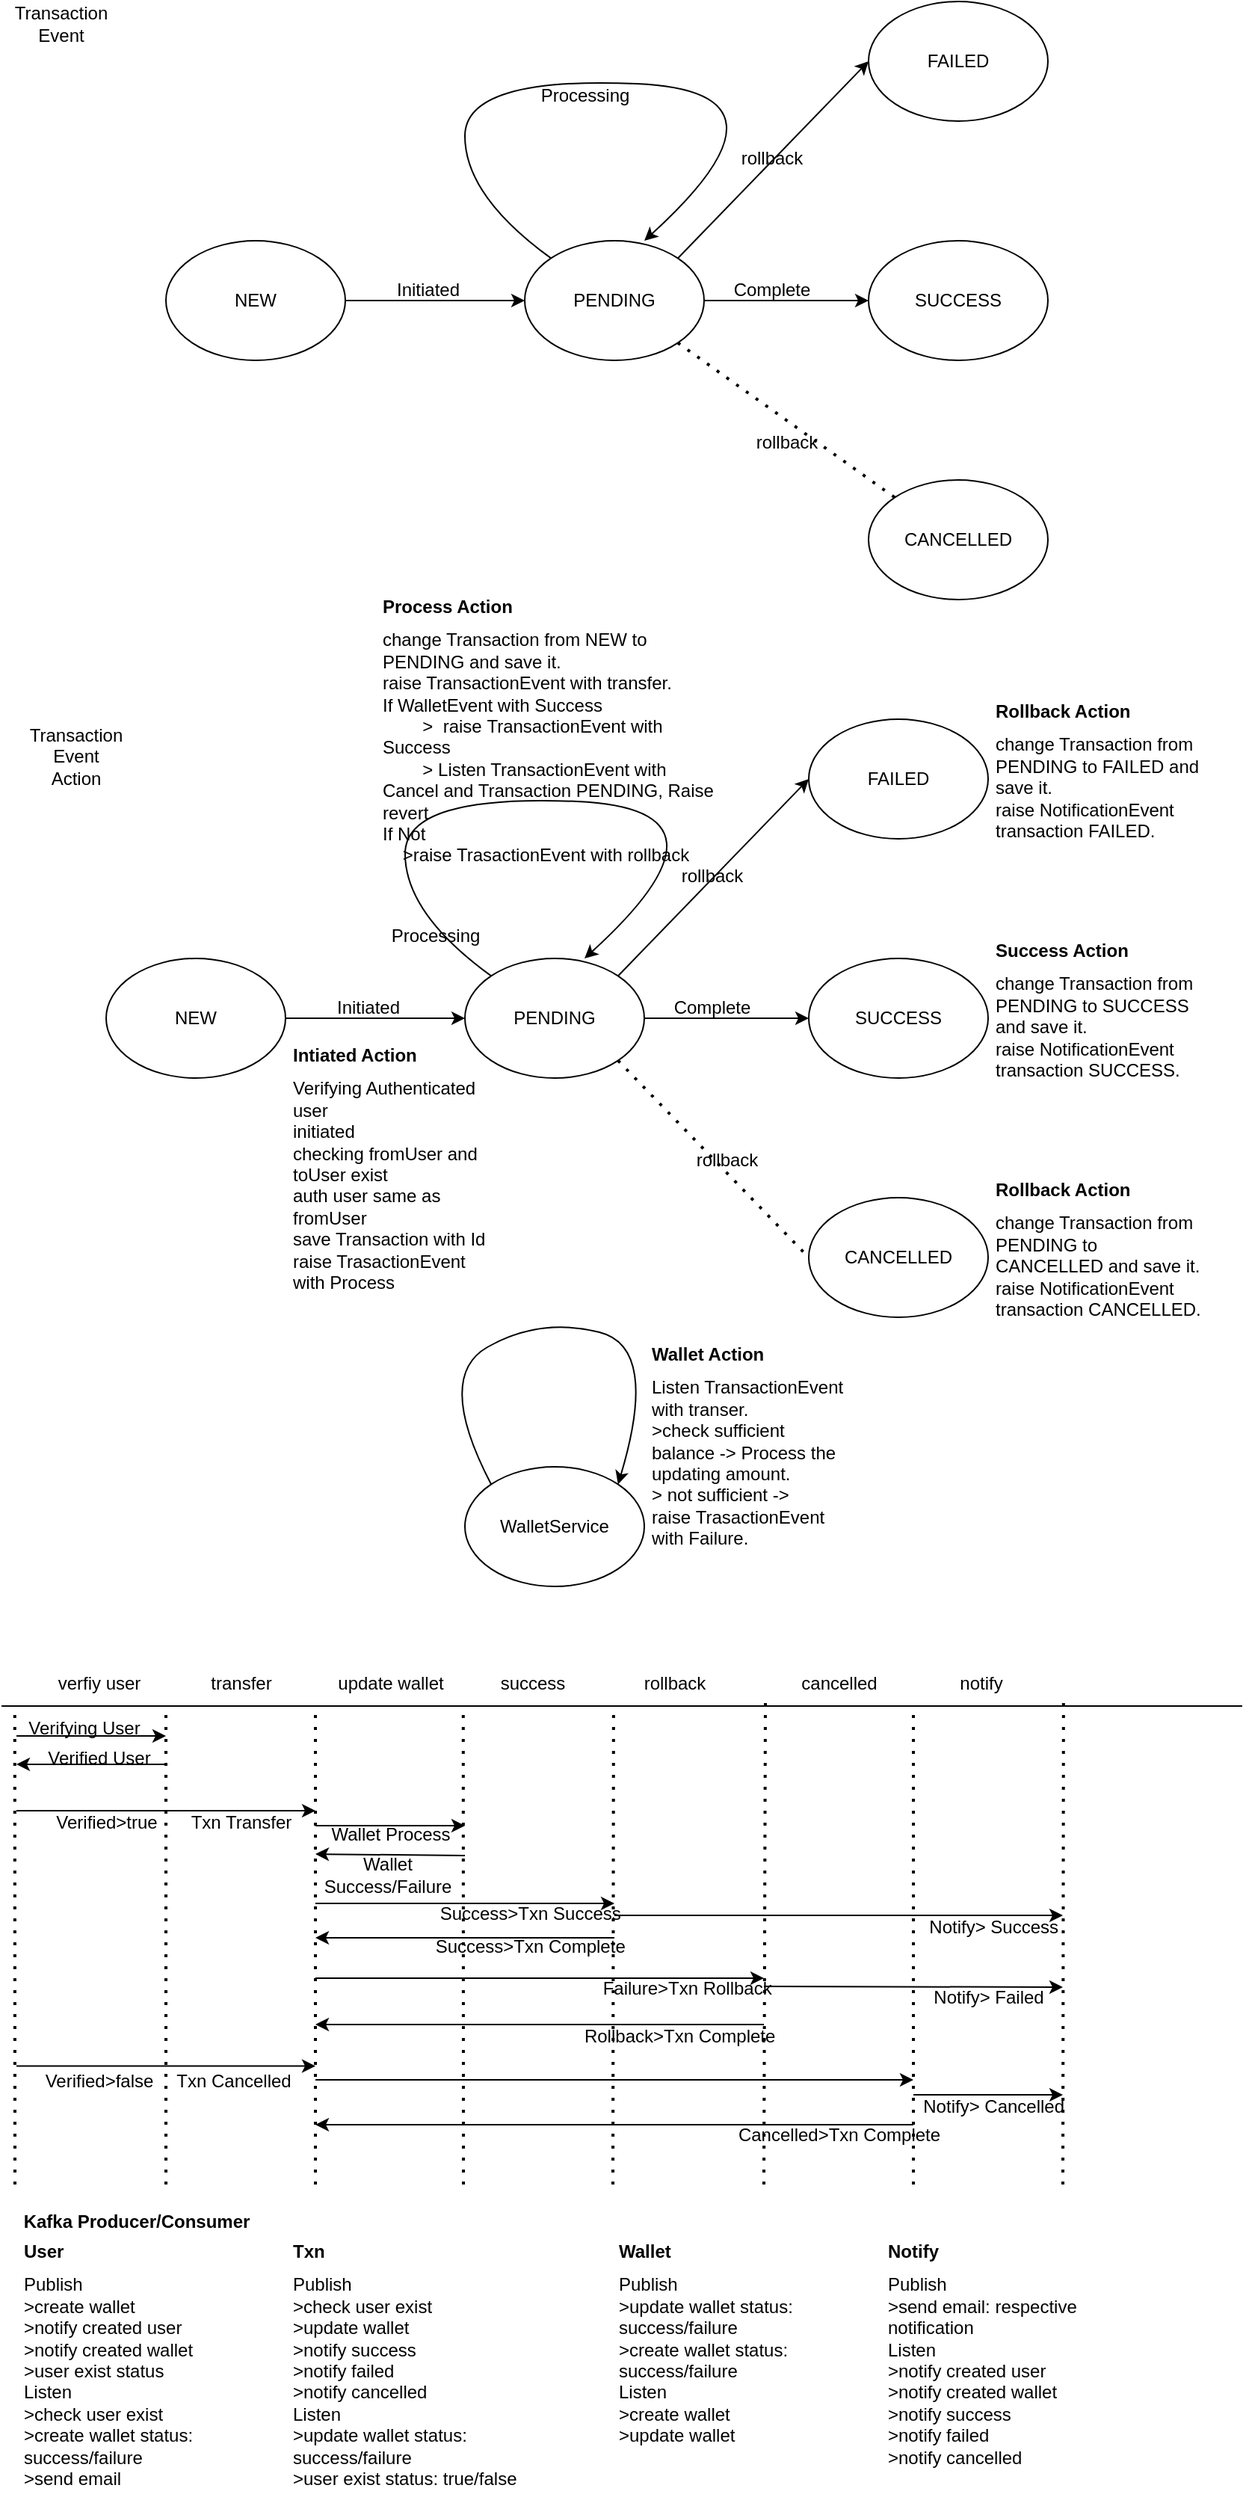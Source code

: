 <mxfile version="21.7.1" type="device">
  <diagram name="Page-1" id="Cvlc8NQGZsBmAlX8Su6M">
    <mxGraphModel dx="993" dy="540" grid="1" gridSize="10" guides="1" tooltips="1" connect="1" arrows="1" fold="1" page="1" pageScale="1" pageWidth="850" pageHeight="1100" math="0" shadow="0">
      <root>
        <mxCell id="0" />
        <mxCell id="1" parent="0" />
        <mxCell id="YXdTX77VMhVec7Iuwk8Y-1" value="NEW" style="ellipse;whiteSpace=wrap;html=1;" vertex="1" parent="1">
          <mxGeometry x="120" y="180" width="120" height="80" as="geometry" />
        </mxCell>
        <mxCell id="YXdTX77VMhVec7Iuwk8Y-2" value="FAILED" style="ellipse;whiteSpace=wrap;html=1;" vertex="1" parent="1">
          <mxGeometry x="590" y="20" width="120" height="80" as="geometry" />
        </mxCell>
        <mxCell id="YXdTX77VMhVec7Iuwk8Y-3" value="SUCCESS" style="ellipse;whiteSpace=wrap;html=1;" vertex="1" parent="1">
          <mxGeometry x="590" y="180" width="120" height="80" as="geometry" />
        </mxCell>
        <mxCell id="YXdTX77VMhVec7Iuwk8Y-4" value="CANCELLED" style="ellipse;whiteSpace=wrap;html=1;" vertex="1" parent="1">
          <mxGeometry x="590" y="340" width="120" height="80" as="geometry" />
        </mxCell>
        <mxCell id="YXdTX77VMhVec7Iuwk8Y-9" style="edgeStyle=orthogonalEdgeStyle;rounded=0;orthogonalLoop=1;jettySize=auto;html=1;exitX=1;exitY=0.5;exitDx=0;exitDy=0;entryX=0;entryY=0.5;entryDx=0;entryDy=0;" edge="1" parent="1" source="YXdTX77VMhVec7Iuwk8Y-6" target="YXdTX77VMhVec7Iuwk8Y-3">
          <mxGeometry relative="1" as="geometry" />
        </mxCell>
        <mxCell id="YXdTX77VMhVec7Iuwk8Y-6" value="PENDING" style="ellipse;whiteSpace=wrap;html=1;" vertex="1" parent="1">
          <mxGeometry x="360" y="180" width="120" height="80" as="geometry" />
        </mxCell>
        <mxCell id="YXdTX77VMhVec7Iuwk8Y-7" value="" style="endArrow=classic;html=1;rounded=0;exitX=1;exitY=0.5;exitDx=0;exitDy=0;entryX=0;entryY=0.5;entryDx=0;entryDy=0;" edge="1" parent="1" source="YXdTX77VMhVec7Iuwk8Y-1" target="YXdTX77VMhVec7Iuwk8Y-6">
          <mxGeometry width="50" height="50" relative="1" as="geometry">
            <mxPoint x="390" y="270" as="sourcePoint" />
            <mxPoint x="440" y="220" as="targetPoint" />
          </mxGeometry>
        </mxCell>
        <mxCell id="YXdTX77VMhVec7Iuwk8Y-8" value="Initiated" style="text;html=1;align=center;verticalAlign=middle;resizable=0;points=[];autosize=1;strokeColor=none;fillColor=none;" vertex="1" parent="1">
          <mxGeometry x="260" y="198" width="70" height="30" as="geometry" />
        </mxCell>
        <mxCell id="YXdTX77VMhVec7Iuwk8Y-10" value="Complete" style="text;html=1;align=center;verticalAlign=middle;resizable=0;points=[];autosize=1;strokeColor=none;fillColor=none;" vertex="1" parent="1">
          <mxGeometry x="490" y="198" width="70" height="30" as="geometry" />
        </mxCell>
        <mxCell id="YXdTX77VMhVec7Iuwk8Y-12" value="" style="endArrow=classic;html=1;rounded=0;entryX=0;entryY=0.5;entryDx=0;entryDy=0;exitX=1;exitY=0;exitDx=0;exitDy=0;" edge="1" parent="1" source="YXdTX77VMhVec7Iuwk8Y-6" target="YXdTX77VMhVec7Iuwk8Y-2">
          <mxGeometry width="50" height="50" relative="1" as="geometry">
            <mxPoint x="390" y="270" as="sourcePoint" />
            <mxPoint x="440" y="220" as="targetPoint" />
          </mxGeometry>
        </mxCell>
        <mxCell id="YXdTX77VMhVec7Iuwk8Y-14" value="rollback" style="text;html=1;align=center;verticalAlign=middle;resizable=0;points=[];autosize=1;strokeColor=none;fillColor=none;" vertex="1" parent="1">
          <mxGeometry x="495" y="110" width="60" height="30" as="geometry" />
        </mxCell>
        <mxCell id="YXdTX77VMhVec7Iuwk8Y-15" value="rollback" style="text;html=1;align=center;verticalAlign=middle;resizable=0;points=[];autosize=1;strokeColor=none;fillColor=none;" vertex="1" parent="1">
          <mxGeometry x="505" y="300" width="60" height="30" as="geometry" />
        </mxCell>
        <mxCell id="YXdTX77VMhVec7Iuwk8Y-18" value="" style="curved=1;endArrow=classic;html=1;rounded=0;exitX=0;exitY=0;exitDx=0;exitDy=0;" edge="1" parent="1" source="YXdTX77VMhVec7Iuwk8Y-6">
          <mxGeometry width="50" height="50" relative="1" as="geometry">
            <mxPoint x="390" y="270" as="sourcePoint" />
            <mxPoint x="440" y="180" as="targetPoint" />
            <Array as="points">
              <mxPoint x="320" y="150" />
              <mxPoint x="320" y="70" />
              <mxPoint x="550" y="80" />
            </Array>
          </mxGeometry>
        </mxCell>
        <mxCell id="YXdTX77VMhVec7Iuwk8Y-19" value="Processing" style="text;html=1;align=center;verticalAlign=middle;resizable=0;points=[];autosize=1;strokeColor=none;fillColor=none;" vertex="1" parent="1">
          <mxGeometry x="360" y="68" width="80" height="30" as="geometry" />
        </mxCell>
        <mxCell id="YXdTX77VMhVec7Iuwk8Y-21" value="Transaction Event" style="text;html=1;strokeColor=none;fillColor=none;align=center;verticalAlign=middle;whiteSpace=wrap;rounded=0;" vertex="1" parent="1">
          <mxGeometry x="20" y="20" width="60" height="30" as="geometry" />
        </mxCell>
        <mxCell id="YXdTX77VMhVec7Iuwk8Y-22" value="NEW" style="ellipse;whiteSpace=wrap;html=1;" vertex="1" parent="1">
          <mxGeometry x="80" y="660" width="120" height="80" as="geometry" />
        </mxCell>
        <mxCell id="YXdTX77VMhVec7Iuwk8Y-23" value="FAILED" style="ellipse;whiteSpace=wrap;html=1;" vertex="1" parent="1">
          <mxGeometry x="550" y="500" width="120" height="80" as="geometry" />
        </mxCell>
        <mxCell id="YXdTX77VMhVec7Iuwk8Y-24" value="SUCCESS" style="ellipse;whiteSpace=wrap;html=1;" vertex="1" parent="1">
          <mxGeometry x="550" y="660" width="120" height="80" as="geometry" />
        </mxCell>
        <mxCell id="YXdTX77VMhVec7Iuwk8Y-25" value="CANCELLED" style="ellipse;whiteSpace=wrap;html=1;" vertex="1" parent="1">
          <mxGeometry x="550" y="820" width="120" height="80" as="geometry" />
        </mxCell>
        <mxCell id="YXdTX77VMhVec7Iuwk8Y-26" style="edgeStyle=orthogonalEdgeStyle;rounded=0;orthogonalLoop=1;jettySize=auto;html=1;exitX=1;exitY=0.5;exitDx=0;exitDy=0;entryX=0;entryY=0.5;entryDx=0;entryDy=0;" edge="1" parent="1" source="YXdTX77VMhVec7Iuwk8Y-27" target="YXdTX77VMhVec7Iuwk8Y-24">
          <mxGeometry relative="1" as="geometry" />
        </mxCell>
        <mxCell id="YXdTX77VMhVec7Iuwk8Y-27" value="PENDING" style="ellipse;whiteSpace=wrap;html=1;" vertex="1" parent="1">
          <mxGeometry x="320" y="660" width="120" height="80" as="geometry" />
        </mxCell>
        <mxCell id="YXdTX77VMhVec7Iuwk8Y-28" value="" style="endArrow=classic;html=1;rounded=0;exitX=1;exitY=0.5;exitDx=0;exitDy=0;entryX=0;entryY=0.5;entryDx=0;entryDy=0;" edge="1" parent="1" source="YXdTX77VMhVec7Iuwk8Y-22" target="YXdTX77VMhVec7Iuwk8Y-27">
          <mxGeometry width="50" height="50" relative="1" as="geometry">
            <mxPoint x="350" y="750" as="sourcePoint" />
            <mxPoint x="400" y="700" as="targetPoint" />
          </mxGeometry>
        </mxCell>
        <mxCell id="YXdTX77VMhVec7Iuwk8Y-29" value="Initiated" style="text;html=1;align=center;verticalAlign=middle;resizable=0;points=[];autosize=1;strokeColor=none;fillColor=none;" vertex="1" parent="1">
          <mxGeometry x="220" y="678" width="70" height="30" as="geometry" />
        </mxCell>
        <mxCell id="YXdTX77VMhVec7Iuwk8Y-30" value="Complete" style="text;html=1;align=center;verticalAlign=middle;resizable=0;points=[];autosize=1;strokeColor=none;fillColor=none;" vertex="1" parent="1">
          <mxGeometry x="450" y="678" width="70" height="30" as="geometry" />
        </mxCell>
        <mxCell id="YXdTX77VMhVec7Iuwk8Y-31" value="" style="endArrow=classic;html=1;rounded=0;entryX=0;entryY=0.5;entryDx=0;entryDy=0;exitX=1;exitY=0;exitDx=0;exitDy=0;" edge="1" parent="1" source="YXdTX77VMhVec7Iuwk8Y-27" target="YXdTX77VMhVec7Iuwk8Y-23">
          <mxGeometry width="50" height="50" relative="1" as="geometry">
            <mxPoint x="350" y="750" as="sourcePoint" />
            <mxPoint x="400" y="700" as="targetPoint" />
          </mxGeometry>
        </mxCell>
        <mxCell id="YXdTX77VMhVec7Iuwk8Y-33" value="rollback" style="text;html=1;align=center;verticalAlign=middle;resizable=0;points=[];autosize=1;strokeColor=none;fillColor=none;" vertex="1" parent="1">
          <mxGeometry x="455" y="590" width="60" height="30" as="geometry" />
        </mxCell>
        <mxCell id="YXdTX77VMhVec7Iuwk8Y-34" value="rollback" style="text;html=1;align=center;verticalAlign=middle;resizable=0;points=[];autosize=1;strokeColor=none;fillColor=none;" vertex="1" parent="1">
          <mxGeometry x="465" y="780" width="60" height="30" as="geometry" />
        </mxCell>
        <mxCell id="YXdTX77VMhVec7Iuwk8Y-35" value="" style="curved=1;endArrow=classic;html=1;rounded=0;exitX=0;exitY=0;exitDx=0;exitDy=0;" edge="1" parent="1" source="YXdTX77VMhVec7Iuwk8Y-27">
          <mxGeometry width="50" height="50" relative="1" as="geometry">
            <mxPoint x="350" y="750" as="sourcePoint" />
            <mxPoint x="400" y="660" as="targetPoint" />
            <Array as="points">
              <mxPoint x="280" y="630" />
              <mxPoint x="280" y="550" />
              <mxPoint x="510" y="560" />
            </Array>
          </mxGeometry>
        </mxCell>
        <mxCell id="YXdTX77VMhVec7Iuwk8Y-36" value="Processing" style="text;html=1;align=center;verticalAlign=middle;resizable=0;points=[];autosize=1;strokeColor=none;fillColor=none;" vertex="1" parent="1">
          <mxGeometry x="260" y="630" width="80" height="30" as="geometry" />
        </mxCell>
        <mxCell id="YXdTX77VMhVec7Iuwk8Y-38" value="Transaction Event Action" style="text;html=1;strokeColor=none;fillColor=none;align=center;verticalAlign=middle;whiteSpace=wrap;rounded=0;" vertex="1" parent="1">
          <mxGeometry x="30" y="510" width="60" height="30" as="geometry" />
        </mxCell>
        <mxCell id="YXdTX77VMhVec7Iuwk8Y-39" value="&lt;h1 style=&quot;font-size: 12px;&quot;&gt;Intiated Action&lt;/h1&gt;&lt;div&gt;Verifying Authenticated user&lt;/div&gt;&lt;div&gt;initiated&lt;/div&gt;&lt;div&gt;checking fromUser and toUser exist&lt;br&gt;&lt;/div&gt;&lt;div&gt;auth user same as fromUser&lt;/div&gt;&lt;div&gt;save Transaction with Id&lt;/div&gt;&lt;div&gt;raise TrasactionEvent with Process&lt;/div&gt;" style="text;html=1;strokeColor=none;fillColor=none;spacing=5;spacingTop=-20;whiteSpace=wrap;overflow=hidden;rounded=0;fontSize=12;" vertex="1" parent="1">
          <mxGeometry x="200" y="720" width="140" height="170" as="geometry" />
        </mxCell>
        <mxCell id="YXdTX77VMhVec7Iuwk8Y-43" value="&lt;h1 style=&quot;font-size: 12px;&quot;&gt;Process Action&lt;/h1&gt;&lt;div&gt;&lt;div&gt;change Transaction from NEW to PENDING and save it.&lt;/div&gt;&lt;div&gt;raise TransactionEvent&lt;span style=&quot;background-color: initial;&quot;&gt;&amp;nbsp;with transfer.&lt;/span&gt;&lt;/div&gt;&lt;div&gt;If WalletEvent with Success&lt;/div&gt;&lt;div&gt;&lt;span style=&quot;background-color: initial;&quot;&gt;&lt;span style=&quot;white-space: pre;&quot;&gt;&#x9;&lt;/span&gt;&amp;gt;&amp;nbsp; raise&lt;/span&gt;&lt;span style=&quot;background-color: initial;&quot;&gt;&amp;nbsp;TransactionEvent with Success&lt;/span&gt;&lt;/div&gt;&lt;div&gt;&lt;span style=&quot;white-space: pre;&quot;&gt;&#x9;&lt;/span&gt;&amp;gt; Listen TransactionEvent with Cancel and Transaction PENDING, Raise revert&lt;br&gt;&lt;/div&gt;&lt;div&gt;If Not&lt;/div&gt;&lt;div&gt;&amp;nbsp; &amp;nbsp; &amp;gt;raise TrasactionEvent with rollback&lt;/div&gt;&lt;/div&gt;" style="text;html=1;strokeColor=none;fillColor=none;spacing=5;spacingTop=-20;whiteSpace=wrap;overflow=hidden;rounded=0;fontSize=12;" vertex="1" parent="1">
          <mxGeometry x="260" y="420" width="230" height="180.5" as="geometry" />
        </mxCell>
        <mxCell id="YXdTX77VMhVec7Iuwk8Y-44" value="&lt;h1 style=&quot;font-size: 12px;&quot;&gt;Rollback Action&lt;/h1&gt;&lt;div&gt;&lt;div&gt;change Transaction from PENDING to FAILED and save it.&lt;/div&gt;&lt;div&gt;raise NotificationEvent transaction FAILED.&lt;/div&gt;&lt;/div&gt;" style="text;html=1;strokeColor=none;fillColor=none;spacing=5;spacingTop=-20;whiteSpace=wrap;overflow=hidden;rounded=0;fontSize=12;" vertex="1" parent="1">
          <mxGeometry x="670" y="490" width="150" height="100" as="geometry" />
        </mxCell>
        <mxCell id="YXdTX77VMhVec7Iuwk8Y-45" value="&lt;h1 style=&quot;font-size: 12px;&quot;&gt;Success Action&lt;/h1&gt;&lt;div&gt;&lt;div&gt;change Transaction from PENDING to SUCCESS and save it.&lt;/div&gt;&lt;div&gt;raise NotificationEvent transaction SUCCESS.&lt;/div&gt;&lt;/div&gt;" style="text;html=1;strokeColor=none;fillColor=none;spacing=5;spacingTop=-20;whiteSpace=wrap;overflow=hidden;rounded=0;fontSize=12;" vertex="1" parent="1">
          <mxGeometry x="670" y="650" width="150" height="100" as="geometry" />
        </mxCell>
        <mxCell id="YXdTX77VMhVec7Iuwk8Y-47" value="&lt;h1 style=&quot;font-size: 12px;&quot;&gt;Rollback Action&lt;/h1&gt;&lt;div&gt;&lt;div&gt;change Transaction from PENDING to CANCELLED and save it.&lt;/div&gt;&lt;div&gt;raise NotificationEvent transaction CANCELLED.&lt;/div&gt;&lt;/div&gt;" style="text;html=1;strokeColor=none;fillColor=none;spacing=5;spacingTop=-20;whiteSpace=wrap;overflow=hidden;rounded=0;fontSize=12;" vertex="1" parent="1">
          <mxGeometry x="670" y="810" width="150" height="100" as="geometry" />
        </mxCell>
        <mxCell id="YXdTX77VMhVec7Iuwk8Y-48" value="WalletService" style="ellipse;whiteSpace=wrap;html=1;" vertex="1" parent="1">
          <mxGeometry x="320" y="1000" width="120" height="80" as="geometry" />
        </mxCell>
        <mxCell id="YXdTX77VMhVec7Iuwk8Y-49" value="" style="curved=1;endArrow=classic;html=1;rounded=0;exitX=0;exitY=0;exitDx=0;exitDy=0;entryX=1;entryY=0;entryDx=0;entryDy=0;" edge="1" parent="1" source="YXdTX77VMhVec7Iuwk8Y-48" target="YXdTX77VMhVec7Iuwk8Y-48">
          <mxGeometry width="50" height="50" relative="1" as="geometry">
            <mxPoint x="400" y="970" as="sourcePoint" />
            <mxPoint x="450" y="920" as="targetPoint" />
            <Array as="points">
              <mxPoint x="300" y="940" />
              <mxPoint x="370" y="900" />
              <mxPoint x="450" y="920" />
            </Array>
          </mxGeometry>
        </mxCell>
        <mxCell id="YXdTX77VMhVec7Iuwk8Y-50" value="&lt;h1 style=&quot;font-size: 12px;&quot;&gt;Wallet Action&lt;/h1&gt;&lt;div&gt;Listen TransactionEvent with transer.&lt;/div&gt;&lt;div&gt;&amp;gt;check sufficient balance -&amp;gt; Process the updating amount.&lt;/div&gt;&lt;div&gt;&amp;gt; not sufficient -&amp;gt; raise&lt;span style=&quot;background-color: initial;&quot;&gt;&amp;nbsp;TrasactionEvent with Failure.&lt;/span&gt;&lt;/div&gt;" style="text;html=1;strokeColor=none;fillColor=none;spacing=5;spacingTop=-20;whiteSpace=wrap;overflow=hidden;rounded=0;fontSize=12;" vertex="1" parent="1">
          <mxGeometry x="440" y="920" width="140" height="140" as="geometry" />
        </mxCell>
        <mxCell id="YXdTX77VMhVec7Iuwk8Y-51" value="" style="endArrow=none;html=1;rounded=0;" edge="1" parent="1">
          <mxGeometry width="50" height="50" relative="1" as="geometry">
            <mxPoint x="10" y="1160" as="sourcePoint" />
            <mxPoint x="840" y="1160" as="targetPoint" />
          </mxGeometry>
        </mxCell>
        <mxCell id="YXdTX77VMhVec7Iuwk8Y-52" value="" style="endArrow=none;dashed=1;html=1;dashPattern=1 3;strokeWidth=2;rounded=0;" edge="1" parent="1">
          <mxGeometry width="50" height="50" relative="1" as="geometry">
            <mxPoint x="19" y="1480" as="sourcePoint" />
            <mxPoint x="18.89" y="1160" as="targetPoint" />
          </mxGeometry>
        </mxCell>
        <mxCell id="YXdTX77VMhVec7Iuwk8Y-53" value="" style="endArrow=none;dashed=1;html=1;dashPattern=1 3;strokeWidth=2;rounded=0;" edge="1" parent="1">
          <mxGeometry width="50" height="50" relative="1" as="geometry">
            <mxPoint x="120" y="1480" as="sourcePoint" />
            <mxPoint x="120" y="1160" as="targetPoint" />
          </mxGeometry>
        </mxCell>
        <mxCell id="YXdTX77VMhVec7Iuwk8Y-54" value="" style="endArrow=none;dashed=1;html=1;dashPattern=1 3;strokeWidth=2;rounded=0;" edge="1" parent="1">
          <mxGeometry width="50" height="50" relative="1" as="geometry">
            <mxPoint x="220" y="1480" as="sourcePoint" />
            <mxPoint x="220" y="1160" as="targetPoint" />
          </mxGeometry>
        </mxCell>
        <mxCell id="YXdTX77VMhVec7Iuwk8Y-55" value="" style="endArrow=none;dashed=1;html=1;dashPattern=1 3;strokeWidth=2;rounded=0;" edge="1" parent="1">
          <mxGeometry width="50" height="50" relative="1" as="geometry">
            <mxPoint x="319" y="1480" as="sourcePoint" />
            <mxPoint x="318.89" y="1160" as="targetPoint" />
          </mxGeometry>
        </mxCell>
        <mxCell id="YXdTX77VMhVec7Iuwk8Y-57" value="" style="endArrow=none;dashed=1;html=1;dashPattern=1 3;strokeWidth=2;rounded=0;" edge="1" parent="1">
          <mxGeometry width="50" height="50" relative="1" as="geometry">
            <mxPoint x="419" y="1480" as="sourcePoint" />
            <mxPoint x="419.44" y="1160" as="targetPoint" />
          </mxGeometry>
        </mxCell>
        <mxCell id="YXdTX77VMhVec7Iuwk8Y-58" value="" style="endArrow=classic;html=1;rounded=0;" edge="1" parent="1">
          <mxGeometry width="50" height="50" relative="1" as="geometry">
            <mxPoint x="20" y="1180" as="sourcePoint" />
            <mxPoint x="120" y="1180" as="targetPoint" />
          </mxGeometry>
        </mxCell>
        <mxCell id="YXdTX77VMhVec7Iuwk8Y-59" value="Verifying User" style="text;html=1;align=center;verticalAlign=middle;resizable=0;points=[];autosize=1;strokeColor=none;fillColor=none;" vertex="1" parent="1">
          <mxGeometry x="15" y="1160" width="100" height="30" as="geometry" />
        </mxCell>
        <mxCell id="YXdTX77VMhVec7Iuwk8Y-64" value="" style="endArrow=classic;html=1;rounded=0;" edge="1" parent="1">
          <mxGeometry width="50" height="50" relative="1" as="geometry">
            <mxPoint x="20" y="1230" as="sourcePoint" />
            <mxPoint x="220" y="1230" as="targetPoint" />
          </mxGeometry>
        </mxCell>
        <mxCell id="YXdTX77VMhVec7Iuwk8Y-65" value="Txn Transfer" style="text;html=1;align=center;verticalAlign=middle;resizable=0;points=[];autosize=1;strokeColor=none;fillColor=none;" vertex="1" parent="1">
          <mxGeometry x="125" y="1223" width="90" height="30" as="geometry" />
        </mxCell>
        <mxCell id="YXdTX77VMhVec7Iuwk8Y-67" value="" style="endArrow=classic;html=1;rounded=0;" edge="1" parent="1">
          <mxGeometry width="50" height="50" relative="1" as="geometry">
            <mxPoint x="120" y="1199" as="sourcePoint" />
            <mxPoint x="20" y="1199" as="targetPoint" />
          </mxGeometry>
        </mxCell>
        <mxCell id="YXdTX77VMhVec7Iuwk8Y-70" value="Verified User" style="text;html=1;align=center;verticalAlign=middle;resizable=0;points=[];autosize=1;strokeColor=none;fillColor=none;" vertex="1" parent="1">
          <mxGeometry x="30" y="1180" width="90" height="30" as="geometry" />
        </mxCell>
        <mxCell id="YXdTX77VMhVec7Iuwk8Y-71" value="" style="endArrow=classic;html=1;rounded=0;" edge="1" parent="1">
          <mxGeometry width="50" height="50" relative="1" as="geometry">
            <mxPoint x="220" y="1240" as="sourcePoint" />
            <mxPoint x="320" y="1240" as="targetPoint" />
          </mxGeometry>
        </mxCell>
        <mxCell id="YXdTX77VMhVec7Iuwk8Y-72" value="Wallet Process" style="text;html=1;align=center;verticalAlign=middle;resizable=0;points=[];autosize=1;strokeColor=none;fillColor=none;" vertex="1" parent="1">
          <mxGeometry x="220" y="1231" width="100" height="30" as="geometry" />
        </mxCell>
        <mxCell id="YXdTX77VMhVec7Iuwk8Y-73" value="" style="endArrow=classic;html=1;rounded=0;" edge="1" parent="1">
          <mxGeometry width="50" height="50" relative="1" as="geometry">
            <mxPoint x="320" y="1260" as="sourcePoint" />
            <mxPoint x="220" y="1259" as="targetPoint" />
          </mxGeometry>
        </mxCell>
        <mxCell id="YXdTX77VMhVec7Iuwk8Y-74" value="Wallet&lt;br&gt;Success/Failure" style="text;html=1;align=center;verticalAlign=middle;resizable=0;points=[];autosize=1;strokeColor=none;fillColor=none;" vertex="1" parent="1">
          <mxGeometry x="213" y="1253" width="110" height="40" as="geometry" />
        </mxCell>
        <mxCell id="YXdTX77VMhVec7Iuwk8Y-75" value="" style="endArrow=classic;html=1;rounded=0;" edge="1" parent="1">
          <mxGeometry width="50" height="50" relative="1" as="geometry">
            <mxPoint x="220" y="1292" as="sourcePoint" />
            <mxPoint x="420" y="1292" as="targetPoint" />
          </mxGeometry>
        </mxCell>
        <mxCell id="YXdTX77VMhVec7Iuwk8Y-76" value="Success&amp;gt;Txn Success&amp;nbsp;" style="text;html=1;align=center;verticalAlign=middle;resizable=0;points=[];autosize=1;strokeColor=none;fillColor=none;" vertex="1" parent="1">
          <mxGeometry x="290" y="1284" width="150" height="30" as="geometry" />
        </mxCell>
        <mxCell id="YXdTX77VMhVec7Iuwk8Y-78" value="" style="endArrow=classic;html=1;rounded=0;" edge="1" parent="1">
          <mxGeometry width="50" height="50" relative="1" as="geometry">
            <mxPoint x="220" y="1342" as="sourcePoint" />
            <mxPoint x="520" y="1342" as="targetPoint" />
          </mxGeometry>
        </mxCell>
        <mxCell id="YXdTX77VMhVec7Iuwk8Y-79" value="Failure&amp;gt;Txn Rollback&amp;nbsp;" style="text;html=1;align=center;verticalAlign=middle;resizable=0;points=[];autosize=1;strokeColor=none;fillColor=none;" vertex="1" parent="1">
          <mxGeometry x="400" y="1334" width="140" height="30" as="geometry" />
        </mxCell>
        <mxCell id="YXdTX77VMhVec7Iuwk8Y-80" value="" style="endArrow=none;dashed=1;html=1;dashPattern=1 3;strokeWidth=2;rounded=0;" edge="1" parent="1">
          <mxGeometry width="50" height="50" relative="1" as="geometry">
            <mxPoint x="520" y="1480" as="sourcePoint" />
            <mxPoint x="521" y="1156.5" as="targetPoint" />
          </mxGeometry>
        </mxCell>
        <mxCell id="YXdTX77VMhVec7Iuwk8Y-82" value="" style="endArrow=none;dashed=1;html=1;dashPattern=1 3;strokeWidth=2;rounded=0;" edge="1" parent="1">
          <mxGeometry width="50" height="50" relative="1" as="geometry">
            <mxPoint x="620" y="1480" as="sourcePoint" />
            <mxPoint x="620" y="1160" as="targetPoint" />
          </mxGeometry>
        </mxCell>
        <mxCell id="YXdTX77VMhVec7Iuwk8Y-83" value="" style="endArrow=classic;html=1;rounded=0;" edge="1" parent="1">
          <mxGeometry width="50" height="50" relative="1" as="geometry">
            <mxPoint x="420" y="1300" as="sourcePoint" />
            <mxPoint x="720" y="1300" as="targetPoint" />
          </mxGeometry>
        </mxCell>
        <mxCell id="YXdTX77VMhVec7Iuwk8Y-84" value="Notify&amp;gt; Success&amp;nbsp;" style="text;html=1;align=center;verticalAlign=middle;resizable=0;points=[];autosize=1;strokeColor=none;fillColor=none;" vertex="1" parent="1">
          <mxGeometry x="620" y="1293" width="110" height="30" as="geometry" />
        </mxCell>
        <mxCell id="YXdTX77VMhVec7Iuwk8Y-85" value="" style="endArrow=classic;html=1;rounded=0;" edge="1" parent="1">
          <mxGeometry width="50" height="50" relative="1" as="geometry">
            <mxPoint x="520" y="1347.5" as="sourcePoint" />
            <mxPoint x="720" y="1348" as="targetPoint" />
          </mxGeometry>
        </mxCell>
        <mxCell id="YXdTX77VMhVec7Iuwk8Y-86" value="Notify&amp;gt; Failed" style="text;html=1;align=center;verticalAlign=middle;resizable=0;points=[];autosize=1;strokeColor=none;fillColor=none;" vertex="1" parent="1">
          <mxGeometry x="620" y="1340" width="100" height="30" as="geometry" />
        </mxCell>
        <mxCell id="YXdTX77VMhVec7Iuwk8Y-87" value="" style="endArrow=classic;html=1;rounded=0;" edge="1" parent="1">
          <mxGeometry width="50" height="50" relative="1" as="geometry">
            <mxPoint x="520" y="1373" as="sourcePoint" />
            <mxPoint x="220" y="1373" as="targetPoint" />
          </mxGeometry>
        </mxCell>
        <mxCell id="YXdTX77VMhVec7Iuwk8Y-88" value="Rollback&amp;gt;Txn Complete&amp;nbsp;" style="text;html=1;align=center;verticalAlign=middle;resizable=0;points=[];autosize=1;strokeColor=none;fillColor=none;" vertex="1" parent="1">
          <mxGeometry x="390" y="1366" width="150" height="30" as="geometry" />
        </mxCell>
        <mxCell id="YXdTX77VMhVec7Iuwk8Y-89" value="" style="endArrow=classic;html=1;rounded=0;" edge="1" parent="1">
          <mxGeometry width="50" height="50" relative="1" as="geometry">
            <mxPoint x="420" y="1315" as="sourcePoint" />
            <mxPoint x="220" y="1315" as="targetPoint" />
          </mxGeometry>
        </mxCell>
        <mxCell id="YXdTX77VMhVec7Iuwk8Y-90" value="Success&amp;gt;Txn Complete&amp;nbsp;" style="text;html=1;align=center;verticalAlign=middle;resizable=0;points=[];autosize=1;strokeColor=none;fillColor=none;" vertex="1" parent="1">
          <mxGeometry x="290" y="1306" width="150" height="30" as="geometry" />
        </mxCell>
        <mxCell id="YXdTX77VMhVec7Iuwk8Y-91" value="verfiy user" style="text;html=1;align=center;verticalAlign=middle;resizable=0;points=[];autosize=1;strokeColor=none;fillColor=none;" vertex="1" parent="1">
          <mxGeometry x="35" y="1130" width="80" height="30" as="geometry" />
        </mxCell>
        <mxCell id="YXdTX77VMhVec7Iuwk8Y-92" value="transfer" style="text;html=1;align=center;verticalAlign=middle;resizable=0;points=[];autosize=1;strokeColor=none;fillColor=none;" vertex="1" parent="1">
          <mxGeometry x="140" y="1130" width="60" height="30" as="geometry" />
        </mxCell>
        <mxCell id="YXdTX77VMhVec7Iuwk8Y-93" value="update wallet" style="text;html=1;align=center;verticalAlign=middle;resizable=0;points=[];autosize=1;strokeColor=none;fillColor=none;" vertex="1" parent="1">
          <mxGeometry x="225" y="1130" width="90" height="30" as="geometry" />
        </mxCell>
        <mxCell id="YXdTX77VMhVec7Iuwk8Y-94" value="notify" style="text;html=1;align=center;verticalAlign=middle;resizable=0;points=[];autosize=1;strokeColor=none;fillColor=none;" vertex="1" parent="1">
          <mxGeometry x="640" y="1130" width="50" height="30" as="geometry" />
        </mxCell>
        <mxCell id="YXdTX77VMhVec7Iuwk8Y-95" value="success" style="text;html=1;align=center;verticalAlign=middle;resizable=0;points=[];autosize=1;strokeColor=none;fillColor=none;" vertex="1" parent="1">
          <mxGeometry x="330" y="1130" width="70" height="30" as="geometry" />
        </mxCell>
        <mxCell id="YXdTX77VMhVec7Iuwk8Y-97" value="" style="endArrow=none;dashed=1;html=1;dashPattern=1 3;strokeWidth=2;rounded=0;entryX=0;entryY=0.5;entryDx=0;entryDy=0;exitX=1;exitY=1;exitDx=0;exitDy=0;" edge="1" parent="1" source="YXdTX77VMhVec7Iuwk8Y-27" target="YXdTX77VMhVec7Iuwk8Y-25">
          <mxGeometry width="50" height="50" relative="1" as="geometry">
            <mxPoint x="380" y="710" as="sourcePoint" />
            <mxPoint x="430" y="660" as="targetPoint" />
          </mxGeometry>
        </mxCell>
        <mxCell id="YXdTX77VMhVec7Iuwk8Y-98" value="" style="endArrow=none;dashed=1;html=1;dashPattern=1 3;strokeWidth=2;rounded=0;entryX=0;entryY=0;entryDx=0;entryDy=0;exitX=1;exitY=1;exitDx=0;exitDy=0;" edge="1" parent="1" source="YXdTX77VMhVec7Iuwk8Y-6" target="YXdTX77VMhVec7Iuwk8Y-4">
          <mxGeometry width="50" height="50" relative="1" as="geometry">
            <mxPoint x="380" y="230" as="sourcePoint" />
            <mxPoint x="430" y="180" as="targetPoint" />
          </mxGeometry>
        </mxCell>
        <mxCell id="YXdTX77VMhVec7Iuwk8Y-99" value="Verified&amp;gt;true" style="text;html=1;align=center;verticalAlign=middle;resizable=0;points=[];autosize=1;strokeColor=none;fillColor=none;" vertex="1" parent="1">
          <mxGeometry x="35" y="1223" width="90" height="30" as="geometry" />
        </mxCell>
        <mxCell id="YXdTX77VMhVec7Iuwk8Y-100" value="" style="endArrow=classic;html=1;rounded=0;" edge="1" parent="1">
          <mxGeometry width="50" height="50" relative="1" as="geometry">
            <mxPoint x="20" y="1400.75" as="sourcePoint" />
            <mxPoint x="220" y="1400.75" as="targetPoint" />
          </mxGeometry>
        </mxCell>
        <mxCell id="YXdTX77VMhVec7Iuwk8Y-101" value="Txn Cancelled" style="text;html=1;align=center;verticalAlign=middle;resizable=0;points=[];autosize=1;strokeColor=none;fillColor=none;" vertex="1" parent="1">
          <mxGeometry x="115" y="1396" width="100" height="30" as="geometry" />
        </mxCell>
        <mxCell id="YXdTX77VMhVec7Iuwk8Y-102" value="Verified&amp;gt;false" style="text;html=1;align=center;verticalAlign=middle;resizable=0;points=[];autosize=1;strokeColor=none;fillColor=none;" vertex="1" parent="1">
          <mxGeometry x="25" y="1396" width="100" height="30" as="geometry" />
        </mxCell>
        <mxCell id="YXdTX77VMhVec7Iuwk8Y-103" value="" style="endArrow=classic;html=1;rounded=0;" edge="1" parent="1">
          <mxGeometry width="50" height="50" relative="1" as="geometry">
            <mxPoint x="220" y="1410" as="sourcePoint" />
            <mxPoint x="620" y="1410" as="targetPoint" />
          </mxGeometry>
        </mxCell>
        <mxCell id="YXdTX77VMhVec7Iuwk8Y-104" value="rollback" style="text;html=1;align=center;verticalAlign=middle;resizable=0;points=[];autosize=1;strokeColor=none;fillColor=none;" vertex="1" parent="1">
          <mxGeometry x="430" y="1130" width="60" height="30" as="geometry" />
        </mxCell>
        <mxCell id="YXdTX77VMhVec7Iuwk8Y-105" value="" style="endArrow=none;dashed=1;html=1;dashPattern=1 3;strokeWidth=2;rounded=0;" edge="1" parent="1">
          <mxGeometry width="50" height="50" relative="1" as="geometry">
            <mxPoint x="720" y="1480" as="sourcePoint" />
            <mxPoint x="720.44" y="1153" as="targetPoint" />
          </mxGeometry>
        </mxCell>
        <mxCell id="YXdTX77VMhVec7Iuwk8Y-111" value="cancelled" style="text;html=1;align=center;verticalAlign=middle;resizable=0;points=[];autosize=1;strokeColor=none;fillColor=none;" vertex="1" parent="1">
          <mxGeometry x="535" y="1130" width="70" height="30" as="geometry" />
        </mxCell>
        <mxCell id="YXdTX77VMhVec7Iuwk8Y-112" value="" style="endArrow=classic;html=1;rounded=0;" edge="1" parent="1">
          <mxGeometry width="50" height="50" relative="1" as="geometry">
            <mxPoint x="620" y="1440" as="sourcePoint" />
            <mxPoint x="220" y="1440" as="targetPoint" />
          </mxGeometry>
        </mxCell>
        <mxCell id="YXdTX77VMhVec7Iuwk8Y-113" value="Cancelled&amp;gt;Txn Complete" style="text;html=1;align=center;verticalAlign=middle;resizable=0;points=[];autosize=1;strokeColor=none;fillColor=none;" vertex="1" parent="1">
          <mxGeometry x="490" y="1432" width="160" height="30" as="geometry" />
        </mxCell>
        <mxCell id="YXdTX77VMhVec7Iuwk8Y-114" value="Notify&amp;gt; Cancelled&amp;nbsp;" style="text;html=1;align=center;verticalAlign=middle;resizable=0;points=[];autosize=1;strokeColor=none;fillColor=none;" vertex="1" parent="1">
          <mxGeometry x="615" y="1413" width="120" height="30" as="geometry" />
        </mxCell>
        <mxCell id="YXdTX77VMhVec7Iuwk8Y-116" value="" style="endArrow=classic;html=1;rounded=0;" edge="1" parent="1">
          <mxGeometry width="50" height="50" relative="1" as="geometry">
            <mxPoint x="620" y="1420" as="sourcePoint" />
            <mxPoint x="720" y="1420" as="targetPoint" />
          </mxGeometry>
        </mxCell>
        <mxCell id="YXdTX77VMhVec7Iuwk8Y-124" value="&lt;h1 style=&quot;font-size: 12px;&quot;&gt;User&lt;/h1&gt;&lt;div&gt;Publish&lt;/div&gt;&lt;div&gt;&amp;gt;create wallet&lt;/div&gt;&lt;div&gt;&amp;gt;notify created user&lt;/div&gt;&lt;div&gt;&amp;gt;notify created wallet&lt;/div&gt;&lt;div&gt;&amp;gt;user exist status&lt;/div&gt;&lt;div&gt;Listen&lt;/div&gt;&lt;div&gt;&amp;gt;check user exist&lt;/div&gt;&lt;div&gt;&amp;gt;create wallet status: success/failure&lt;/div&gt;&lt;div&gt;&amp;gt;send email&lt;/div&gt;" style="text;html=1;strokeColor=none;fillColor=none;spacing=5;spacingTop=-20;whiteSpace=wrap;overflow=hidden;rounded=0;fontSize=12;" vertex="1" parent="1">
          <mxGeometry x="20" y="1520" width="140" height="170" as="geometry" />
        </mxCell>
        <mxCell id="YXdTX77VMhVec7Iuwk8Y-125" value="&lt;h1 style=&quot;font-size: 12px;&quot;&gt;Txn&lt;/h1&gt;&lt;div&gt;Publish&lt;/div&gt;&lt;div&gt;&amp;gt;check user exist&lt;/div&gt;&lt;div&gt;&amp;gt;update wallet&lt;/div&gt;&lt;div&gt;&amp;gt;notify success&lt;/div&gt;&lt;div&gt;&lt;span style=&quot;background-color: initial;&quot;&gt;&amp;gt;notify failed&lt;/span&gt;&lt;/div&gt;&lt;div&gt;&lt;span style=&quot;background-color: initial;&quot;&gt;&amp;gt;notify cancelled&lt;/span&gt;&lt;/div&gt;&lt;div&gt;&lt;span style=&quot;background-color: initial;&quot;&gt;Listen&lt;/span&gt;&lt;/div&gt;&lt;div&gt;&amp;gt;update wallet status: success/failure&lt;/div&gt;&lt;div&gt;&amp;gt;user exist status: true/false&lt;/div&gt;" style="text;html=1;strokeColor=none;fillColor=none;spacing=5;spacingTop=-20;whiteSpace=wrap;overflow=hidden;rounded=0;fontSize=12;" vertex="1" parent="1">
          <mxGeometry x="200" y="1520" width="160" height="170" as="geometry" />
        </mxCell>
        <mxCell id="YXdTX77VMhVec7Iuwk8Y-126" value="&lt;h1 style=&quot;font-size: 12px;&quot;&gt;Wallet&lt;/h1&gt;&lt;div&gt;Publish&lt;/div&gt;&lt;div&gt;&amp;gt;update wallet status: success/failure&lt;/div&gt;&lt;div&gt;&lt;span style=&quot;background-color: initial;&quot;&gt;&amp;gt;create wallet status: success/failure&lt;/span&gt;&lt;/div&gt;&lt;div&gt;&lt;span style=&quot;background-color: initial;&quot;&gt;Listen&lt;/span&gt;&lt;br&gt;&lt;/div&gt;&lt;div&gt;&lt;span style=&quot;background-color: initial;&quot;&gt;&amp;gt;create wallet&lt;/span&gt;&lt;/div&gt;&lt;div&gt;&amp;gt;update wallet&lt;/div&gt;" style="text;html=1;strokeColor=none;fillColor=none;spacing=5;spacingTop=-20;whiteSpace=wrap;overflow=hidden;rounded=0;fontSize=12;" vertex="1" parent="1">
          <mxGeometry x="417.5" y="1520" width="155" height="160" as="geometry" />
        </mxCell>
        <mxCell id="YXdTX77VMhVec7Iuwk8Y-127" value="&lt;h1 style=&quot;font-size: 12px;&quot;&gt;Notify&lt;/h1&gt;&lt;div&gt;Publish&lt;/div&gt;&lt;div&gt;&amp;gt;send email: respective notification&lt;/div&gt;&lt;div&gt;&lt;span style=&quot;background-color: initial;&quot;&gt;Listen&lt;/span&gt;&lt;/div&gt;&lt;div&gt;&lt;span style=&quot;background-color: initial;&quot;&gt;&amp;gt;notify created user&lt;/span&gt;&lt;/div&gt;&lt;div&gt;&lt;span style=&quot;background-color: initial;&quot;&gt;&amp;gt;notify created wallet&lt;/span&gt;&lt;/div&gt;&amp;gt;notify success&lt;br&gt;&amp;gt;notify failed&lt;br&gt;&lt;div&gt;&lt;span style=&quot;background-color: initial;&quot;&gt;&amp;gt;notify cancelled&lt;/span&gt;&lt;/div&gt;" style="text;html=1;strokeColor=none;fillColor=none;spacing=5;spacingTop=-20;whiteSpace=wrap;overflow=hidden;rounded=0;fontSize=12;" vertex="1" parent="1">
          <mxGeometry x="597.5" y="1520" width="155" height="160" as="geometry" />
        </mxCell>
        <mxCell id="YXdTX77VMhVec7Iuwk8Y-128" value="&lt;b&gt;Kafka Producer/Consumer&lt;/b&gt;" style="text;html=1;align=center;verticalAlign=middle;resizable=0;points=[];autosize=1;strokeColor=none;fillColor=none;" vertex="1" parent="1">
          <mxGeometry x="15" y="1490" width="170" height="30" as="geometry" />
        </mxCell>
      </root>
    </mxGraphModel>
  </diagram>
</mxfile>
